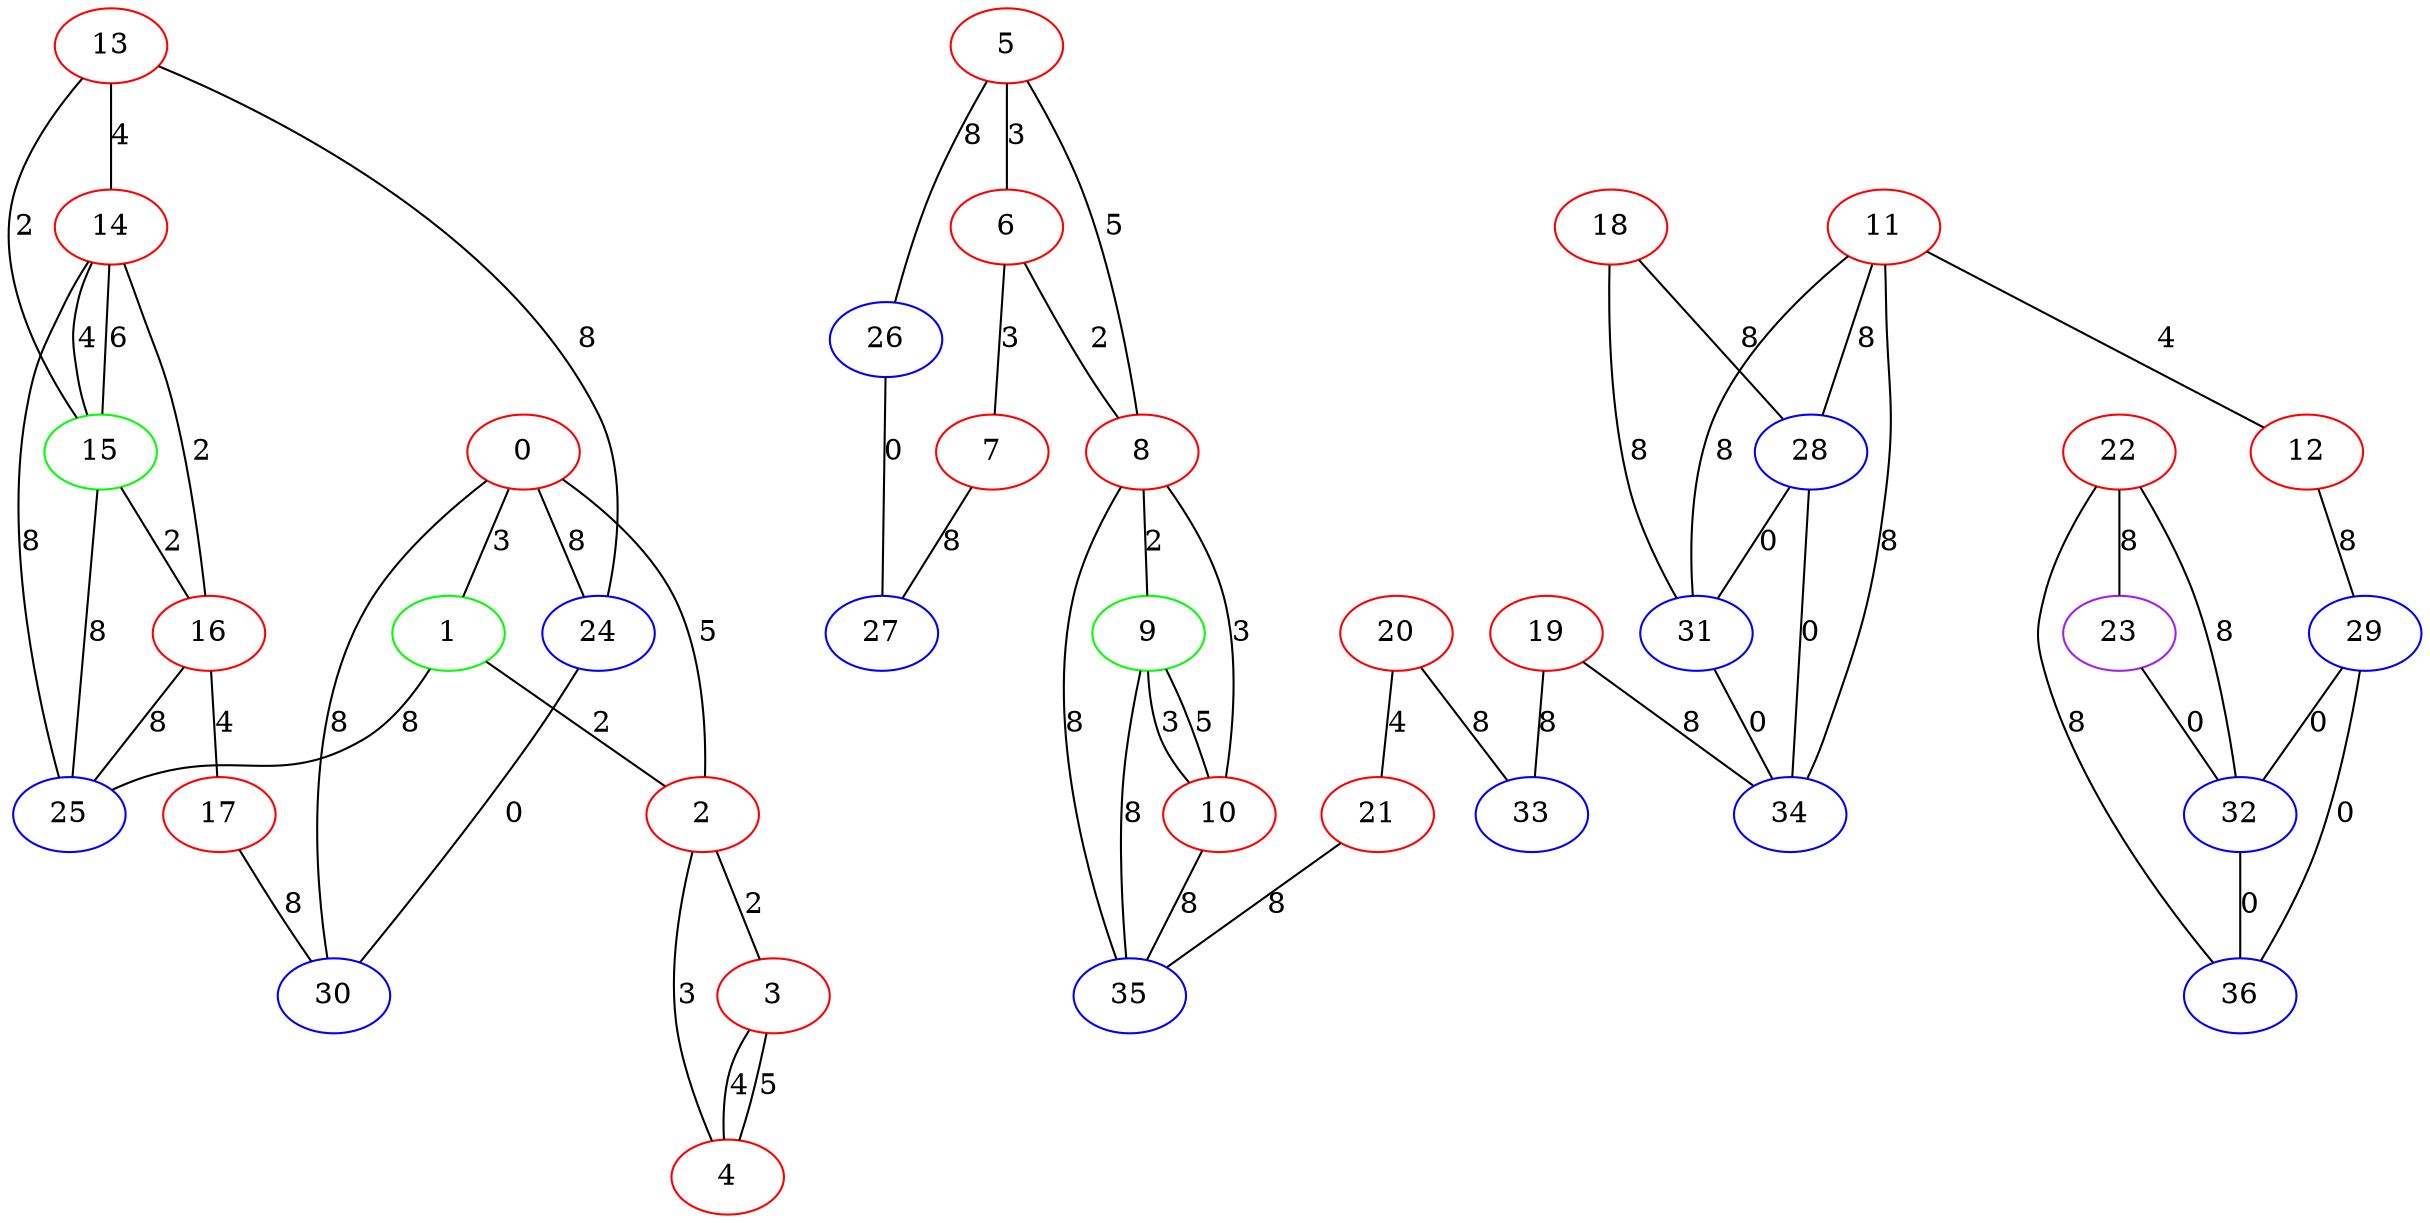 graph "" {
0 [color=red, weight=1];
1 [color=green, weight=2];
2 [color=red, weight=1];
3 [color=red, weight=1];
4 [color=red, weight=1];
5 [color=red, weight=1];
6 [color=red, weight=1];
7 [color=red, weight=1];
8 [color=red, weight=1];
9 [color=green, weight=2];
10 [color=red, weight=1];
11 [color=red, weight=1];
12 [color=red, weight=1];
13 [color=red, weight=1];
14 [color=red, weight=1];
15 [color=green, weight=2];
16 [color=red, weight=1];
17 [color=red, weight=1];
18 [color=red, weight=1];
19 [color=red, weight=1];
20 [color=red, weight=1];
21 [color=red, weight=1];
22 [color=red, weight=1];
23 [color=purple, weight=4];
24 [color=blue, weight=3];
25 [color=blue, weight=3];
26 [color=blue, weight=3];
27 [color=blue, weight=3];
28 [color=blue, weight=3];
29 [color=blue, weight=3];
30 [color=blue, weight=3];
31 [color=blue, weight=3];
32 [color=blue, weight=3];
33 [color=blue, weight=3];
34 [color=blue, weight=3];
35 [color=blue, weight=3];
36 [color=blue, weight=3];
0 -- 24  [key=0, label=8];
0 -- 1  [key=0, label=3];
0 -- 2  [key=0, label=5];
0 -- 30  [key=0, label=8];
1 -- 25  [key=0, label=8];
1 -- 2  [key=0, label=2];
2 -- 3  [key=0, label=2];
2 -- 4  [key=0, label=3];
3 -- 4  [key=0, label=4];
3 -- 4  [key=1, label=5];
5 -- 8  [key=0, label=5];
5 -- 26  [key=0, label=8];
5 -- 6  [key=0, label=3];
6 -- 8  [key=0, label=2];
6 -- 7  [key=0, label=3];
7 -- 27  [key=0, label=8];
8 -- 9  [key=0, label=2];
8 -- 10  [key=0, label=3];
8 -- 35  [key=0, label=8];
9 -- 10  [key=0, label=5];
9 -- 10  [key=1, label=3];
9 -- 35  [key=0, label=8];
10 -- 35  [key=0, label=8];
11 -- 28  [key=0, label=8];
11 -- 34  [key=0, label=8];
11 -- 12  [key=0, label=4];
11 -- 31  [key=0, label=8];
12 -- 29  [key=0, label=8];
13 -- 24  [key=0, label=8];
13 -- 14  [key=0, label=4];
13 -- 15  [key=0, label=2];
14 -- 16  [key=0, label=2];
14 -- 25  [key=0, label=8];
14 -- 15  [key=0, label=6];
14 -- 15  [key=1, label=4];
15 -- 16  [key=0, label=2];
15 -- 25  [key=0, label=8];
16 -- 17  [key=0, label=4];
16 -- 25  [key=0, label=8];
17 -- 30  [key=0, label=8];
18 -- 28  [key=0, label=8];
18 -- 31  [key=0, label=8];
19 -- 33  [key=0, label=8];
19 -- 34  [key=0, label=8];
20 -- 33  [key=0, label=8];
20 -- 21  [key=0, label=4];
21 -- 35  [key=0, label=8];
22 -- 32  [key=0, label=8];
22 -- 36  [key=0, label=8];
22 -- 23  [key=0, label=8];
23 -- 32  [key=0, label=0];
24 -- 30  [key=0, label=0];
26 -- 27  [key=0, label=0];
28 -- 34  [key=0, label=0];
28 -- 31  [key=0, label=0];
29 -- 32  [key=0, label=0];
29 -- 36  [key=0, label=0];
31 -- 34  [key=0, label=0];
32 -- 36  [key=0, label=0];
}
